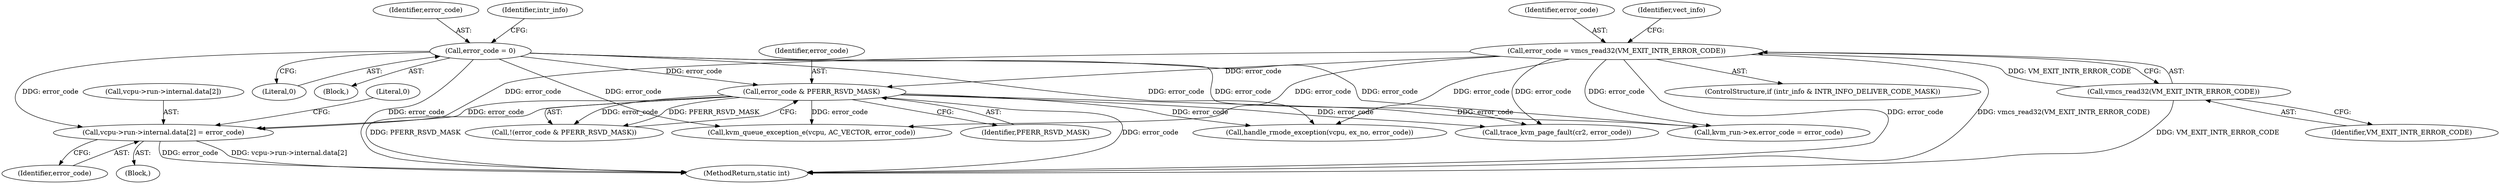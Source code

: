 digraph "0_linux_54a20552e1eae07aa240fa370a0293e006b5faed_0@pointer" {
"1000259" [label="(Call,vcpu->run->internal.data[2] = error_code)"];
"1000187" [label="(Call,error_code = 0)"];
"1000208" [label="(Call,error_code & PFERR_RSVD_MASK)"];
"1000194" [label="(Call,error_code = vmcs_read32(VM_EXIT_INTR_ERROR_CODE))"];
"1000196" [label="(Call,vmcs_read32(VM_EXIT_INTR_ERROR_CODE))"];
"1000197" [label="(Identifier,VM_EXIT_INTR_ERROR_CODE)"];
"1000188" [label="(Identifier,error_code)"];
"1000196" [label="(Call,vmcs_read32(VM_EXIT_INTR_ERROR_CODE))"];
"1000314" [label="(Call,handle_rmode_exception(vcpu, ex_no, error_code))"];
"1000194" [label="(Call,error_code = vmcs_read32(VM_EXIT_INTR_ERROR_CODE))"];
"1000210" [label="(Identifier,PFERR_RSVD_MASK)"];
"1000189" [label="(Literal,0)"];
"1000190" [label="(ControlStructure,if (intr_info & INTR_INFO_DELIVER_CODE_MASK))"];
"1000271" [label="(Literal,0)"];
"1000457" [label="(MethodReturn,static int)"];
"1000108" [label="(Block,)"];
"1000211" [label="(Block,)"];
"1000207" [label="(Call,!(error_code & PFERR_RSVD_MASK))"];
"1000187" [label="(Call,error_code = 0)"];
"1000322" [label="(Call,kvm_queue_exception_e(vcpu, AC_VECTOR, error_code))"];
"1000282" [label="(Call,trace_kvm_page_fault(cr2, error_code))"];
"1000269" [label="(Identifier,error_code)"];
"1000195" [label="(Identifier,error_code)"];
"1000201" [label="(Identifier,vect_info)"];
"1000192" [label="(Identifier,intr_info)"];
"1000260" [label="(Call,vcpu->run->internal.data[2])"];
"1000447" [label="(Call,kvm_run->ex.error_code = error_code)"];
"1000209" [label="(Identifier,error_code)"];
"1000259" [label="(Call,vcpu->run->internal.data[2] = error_code)"];
"1000208" [label="(Call,error_code & PFERR_RSVD_MASK)"];
"1000259" -> "1000211"  [label="AST: "];
"1000259" -> "1000269"  [label="CFG: "];
"1000260" -> "1000259"  [label="AST: "];
"1000269" -> "1000259"  [label="AST: "];
"1000271" -> "1000259"  [label="CFG: "];
"1000259" -> "1000457"  [label="DDG: vcpu->run->internal.data[2]"];
"1000259" -> "1000457"  [label="DDG: error_code"];
"1000187" -> "1000259"  [label="DDG: error_code"];
"1000208" -> "1000259"  [label="DDG: error_code"];
"1000194" -> "1000259"  [label="DDG: error_code"];
"1000187" -> "1000108"  [label="AST: "];
"1000187" -> "1000189"  [label="CFG: "];
"1000188" -> "1000187"  [label="AST: "];
"1000189" -> "1000187"  [label="AST: "];
"1000192" -> "1000187"  [label="CFG: "];
"1000187" -> "1000457"  [label="DDG: error_code"];
"1000187" -> "1000208"  [label="DDG: error_code"];
"1000187" -> "1000282"  [label="DDG: error_code"];
"1000187" -> "1000314"  [label="DDG: error_code"];
"1000187" -> "1000322"  [label="DDG: error_code"];
"1000187" -> "1000447"  [label="DDG: error_code"];
"1000208" -> "1000207"  [label="AST: "];
"1000208" -> "1000210"  [label="CFG: "];
"1000209" -> "1000208"  [label="AST: "];
"1000210" -> "1000208"  [label="AST: "];
"1000207" -> "1000208"  [label="CFG: "];
"1000208" -> "1000457"  [label="DDG: error_code"];
"1000208" -> "1000457"  [label="DDG: PFERR_RSVD_MASK"];
"1000208" -> "1000207"  [label="DDG: error_code"];
"1000208" -> "1000207"  [label="DDG: PFERR_RSVD_MASK"];
"1000194" -> "1000208"  [label="DDG: error_code"];
"1000208" -> "1000282"  [label="DDG: error_code"];
"1000208" -> "1000314"  [label="DDG: error_code"];
"1000208" -> "1000322"  [label="DDG: error_code"];
"1000208" -> "1000447"  [label="DDG: error_code"];
"1000194" -> "1000190"  [label="AST: "];
"1000194" -> "1000196"  [label="CFG: "];
"1000195" -> "1000194"  [label="AST: "];
"1000196" -> "1000194"  [label="AST: "];
"1000201" -> "1000194"  [label="CFG: "];
"1000194" -> "1000457"  [label="DDG: error_code"];
"1000194" -> "1000457"  [label="DDG: vmcs_read32(VM_EXIT_INTR_ERROR_CODE)"];
"1000196" -> "1000194"  [label="DDG: VM_EXIT_INTR_ERROR_CODE"];
"1000194" -> "1000282"  [label="DDG: error_code"];
"1000194" -> "1000314"  [label="DDG: error_code"];
"1000194" -> "1000322"  [label="DDG: error_code"];
"1000194" -> "1000447"  [label="DDG: error_code"];
"1000196" -> "1000197"  [label="CFG: "];
"1000197" -> "1000196"  [label="AST: "];
"1000196" -> "1000457"  [label="DDG: VM_EXIT_INTR_ERROR_CODE"];
}
